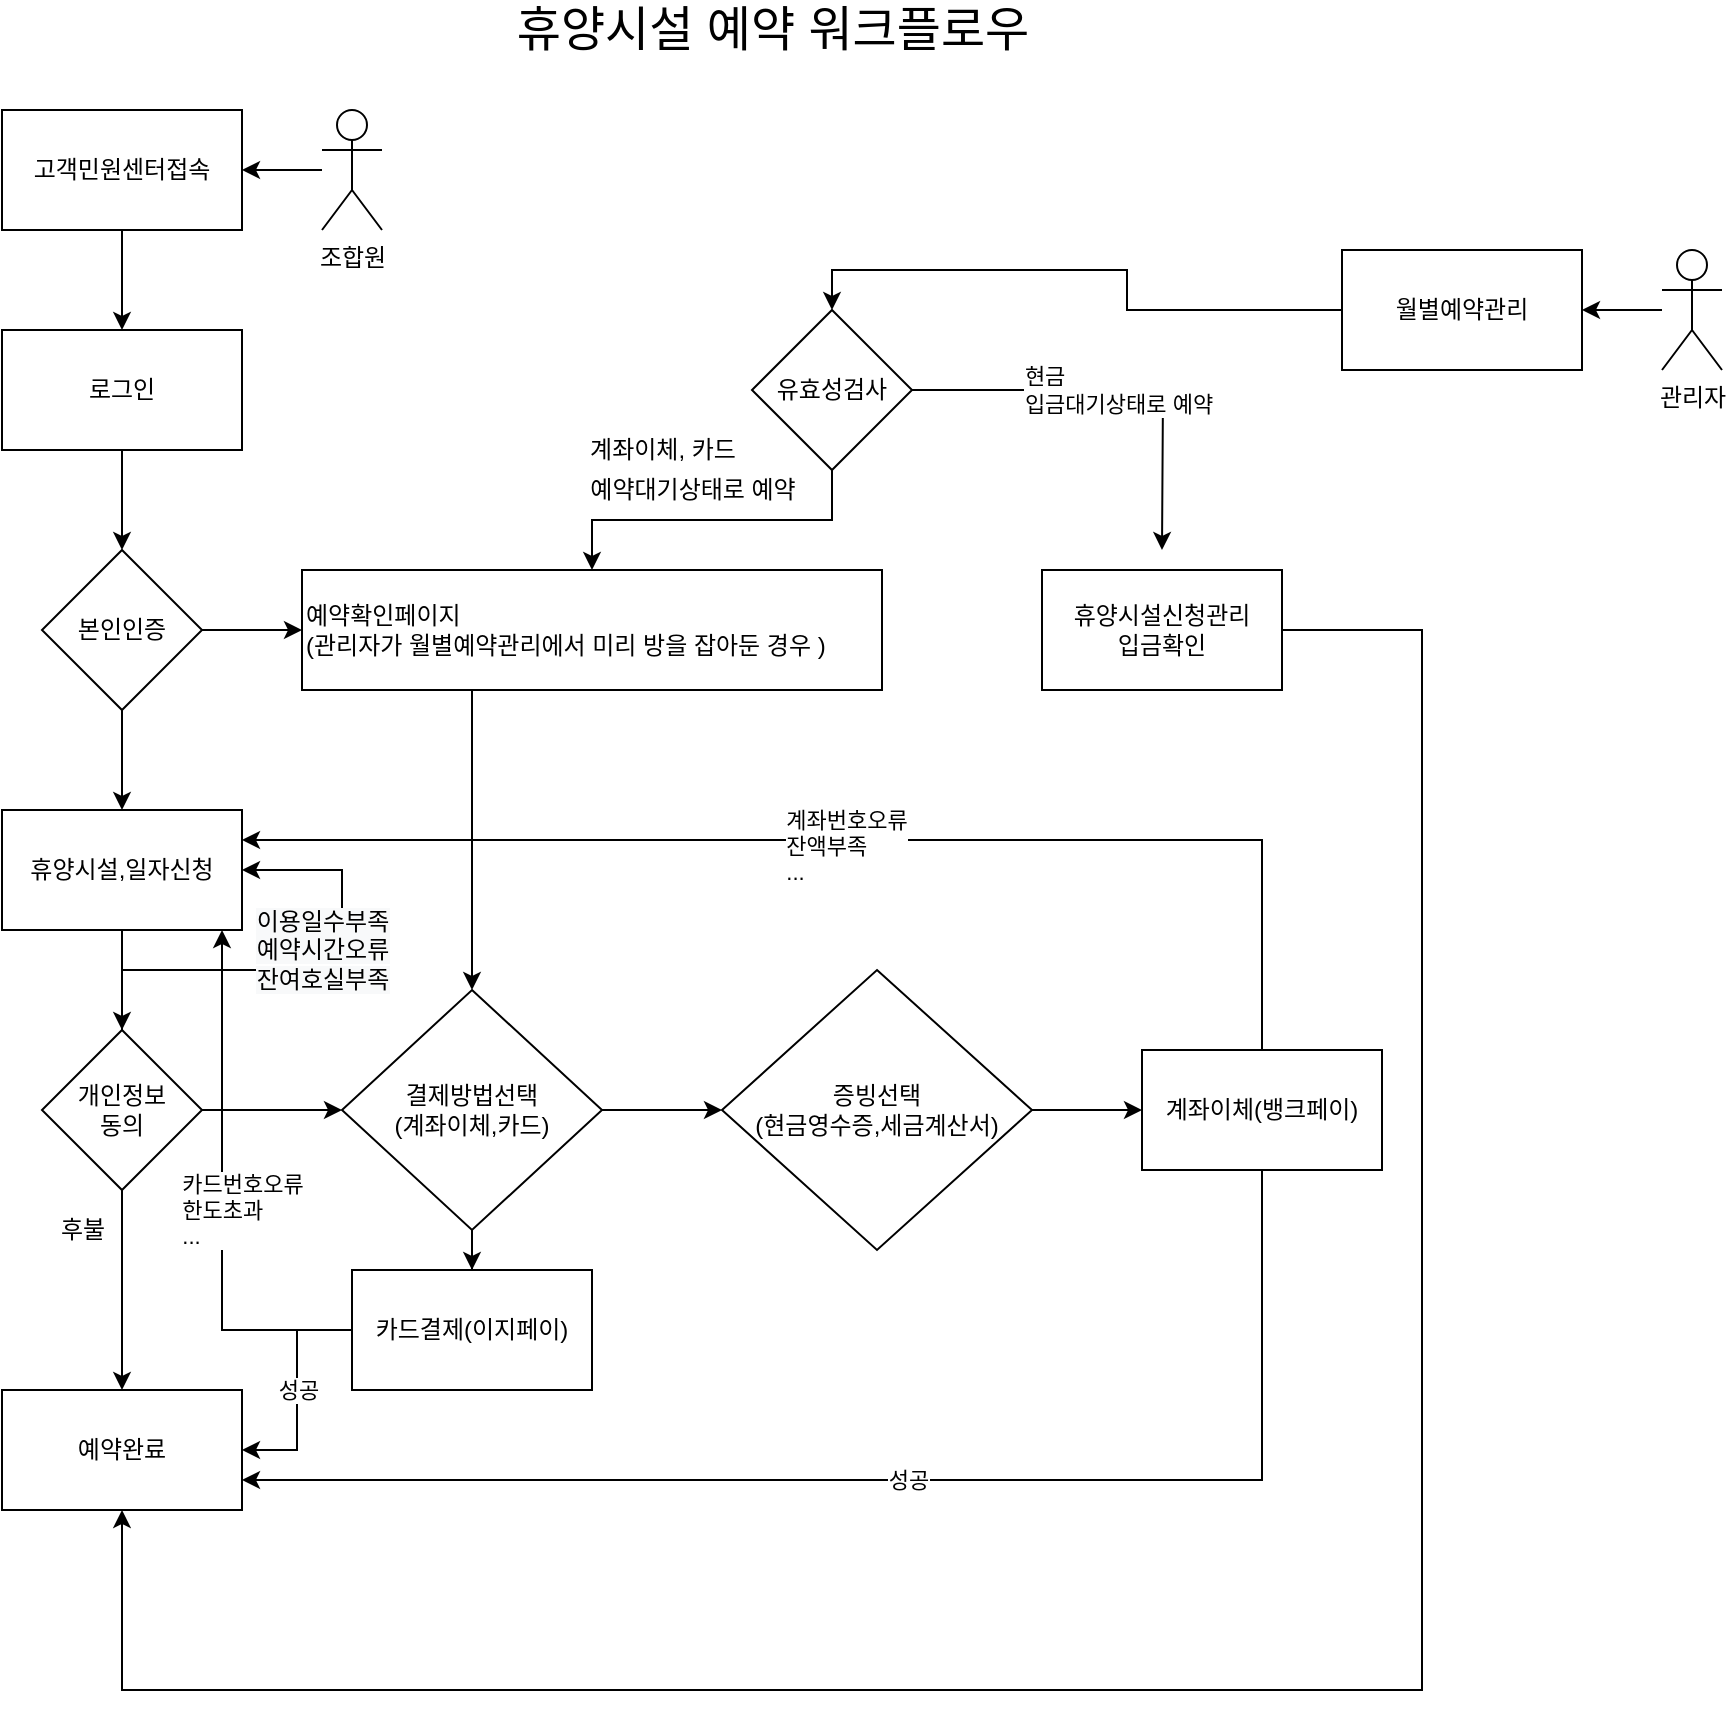 <mxfile version="14.1.2" type="github">
  <diagram name="Page-1" id="2a216829-ef6e-dabb-86c1-c78162f3ba2b">
    <mxGraphModel dx="1662" dy="762" grid="1" gridSize="10" guides="1" tooltips="1" connect="1" arrows="1" fold="1" page="1" pageScale="1" pageWidth="850" pageHeight="1100" background="#ffffff" math="0" shadow="0">
      <root>
        <mxCell id="0" />
        <mxCell id="1" parent="0" />
        <mxCell id="3F3cI6WpM6ZBSe5bBxyq-3" style="edgeStyle=orthogonalEdgeStyle;rounded=0;orthogonalLoop=1;jettySize=auto;html=1;entryX=0.5;entryY=0;entryDx=0;entryDy=0;" edge="1" parent="1" source="3F3cI6WpM6ZBSe5bBxyq-1" target="3F3cI6WpM6ZBSe5bBxyq-2">
          <mxGeometry relative="1" as="geometry" />
        </mxCell>
        <mxCell id="3F3cI6WpM6ZBSe5bBxyq-1" value="고객민원센터접속" style="rounded=0;whiteSpace=wrap;html=1;" vertex="1" parent="1">
          <mxGeometry x="40" y="140" width="120" height="60" as="geometry" />
        </mxCell>
        <mxCell id="3F3cI6WpM6ZBSe5bBxyq-5" style="edgeStyle=orthogonalEdgeStyle;rounded=0;orthogonalLoop=1;jettySize=auto;html=1;entryX=0.5;entryY=0;entryDx=0;entryDy=0;" edge="1" parent="1" source="3F3cI6WpM6ZBSe5bBxyq-2" target="3F3cI6WpM6ZBSe5bBxyq-4">
          <mxGeometry relative="1" as="geometry" />
        </mxCell>
        <mxCell id="3F3cI6WpM6ZBSe5bBxyq-2" value="로그인" style="rounded=0;whiteSpace=wrap;html=1;" vertex="1" parent="1">
          <mxGeometry x="40" y="250" width="120" height="60" as="geometry" />
        </mxCell>
        <mxCell id="3F3cI6WpM6ZBSe5bBxyq-10" style="edgeStyle=orthogonalEdgeStyle;rounded=0;orthogonalLoop=1;jettySize=auto;html=1;entryX=0.5;entryY=0;entryDx=0;entryDy=0;" edge="1" parent="1" source="3F3cI6WpM6ZBSe5bBxyq-4" target="3F3cI6WpM6ZBSe5bBxyq-9">
          <mxGeometry relative="1" as="geometry" />
        </mxCell>
        <mxCell id="3F3cI6WpM6ZBSe5bBxyq-81" style="edgeStyle=orthogonalEdgeStyle;rounded=0;orthogonalLoop=1;jettySize=auto;html=1;entryX=0;entryY=0.5;entryDx=0;entryDy=0;" edge="1" parent="1" source="3F3cI6WpM6ZBSe5bBxyq-4" target="3F3cI6WpM6ZBSe5bBxyq-80">
          <mxGeometry relative="1" as="geometry" />
        </mxCell>
        <mxCell id="3F3cI6WpM6ZBSe5bBxyq-4" value="본인인증" style="rhombus;whiteSpace=wrap;html=1;" vertex="1" parent="1">
          <mxGeometry x="60" y="360" width="80" height="80" as="geometry" />
        </mxCell>
        <mxCell id="3F3cI6WpM6ZBSe5bBxyq-12" style="edgeStyle=orthogonalEdgeStyle;rounded=0;orthogonalLoop=1;jettySize=auto;html=1;entryX=0.5;entryY=0;entryDx=0;entryDy=0;" edge="1" parent="1" source="3F3cI6WpM6ZBSe5bBxyq-9">
          <mxGeometry relative="1" as="geometry">
            <mxPoint x="100" y="600" as="targetPoint" />
          </mxGeometry>
        </mxCell>
        <mxCell id="3F3cI6WpM6ZBSe5bBxyq-9" value="휴양시설,일자신청" style="rounded=0;whiteSpace=wrap;html=1;" vertex="1" parent="1">
          <mxGeometry x="40" y="490" width="120" height="60" as="geometry" />
        </mxCell>
        <mxCell id="3F3cI6WpM6ZBSe5bBxyq-26" style="edgeStyle=orthogonalEdgeStyle;rounded=0;orthogonalLoop=1;jettySize=auto;html=1;" edge="1" parent="1" source="3F3cI6WpM6ZBSe5bBxyq-11" target="3F3cI6WpM6ZBSe5bBxyq-25">
          <mxGeometry relative="1" as="geometry" />
        </mxCell>
        <mxCell id="3F3cI6WpM6ZBSe5bBxyq-34" style="edgeStyle=orthogonalEdgeStyle;rounded=0;orthogonalLoop=1;jettySize=auto;html=1;entryX=1;entryY=0.5;entryDx=0;entryDy=0;" edge="1" parent="1" source="3F3cI6WpM6ZBSe5bBxyq-11" target="3F3cI6WpM6ZBSe5bBxyq-9">
          <mxGeometry relative="1" as="geometry">
            <mxPoint x="180" y="520" as="targetPoint" />
            <Array as="points">
              <mxPoint x="100" y="570" />
              <mxPoint x="210" y="570" />
              <mxPoint x="210" y="520" />
            </Array>
          </mxGeometry>
        </mxCell>
        <mxCell id="3F3cI6WpM6ZBSe5bBxyq-63" value="&lt;span style=&quot;font-size: 12px ; background-color: rgb(248 , 249 , 250)&quot;&gt;이용일수부족&lt;/span&gt;&lt;br style=&quot;font-size: 12px ; background-color: rgb(248 , 249 , 250)&quot;&gt;&lt;span style=&quot;font-size: 12px ; background-color: rgb(248 , 249 , 250)&quot;&gt;예약시간오류&lt;/span&gt;&lt;br style=&quot;font-size: 12px ; background-color: rgb(248 , 249 , 250)&quot;&gt;&lt;span style=&quot;font-size: 12px ; background-color: rgb(248 , 249 , 250)&quot;&gt;잔여호실부족&lt;/span&gt;" style="edgeLabel;html=1;align=center;verticalAlign=middle;resizable=0;points=[];" vertex="1" connectable="0" parent="3F3cI6WpM6ZBSe5bBxyq-34">
          <mxGeometry x="-0.233" y="1" relative="1" as="geometry">
            <mxPoint x="38" y="-9" as="offset" />
          </mxGeometry>
        </mxCell>
        <mxCell id="3F3cI6WpM6ZBSe5bBxyq-37" style="edgeStyle=orthogonalEdgeStyle;rounded=0;orthogonalLoop=1;jettySize=auto;html=1;entryX=0;entryY=0.5;entryDx=0;entryDy=0;" edge="1" parent="1" source="3F3cI6WpM6ZBSe5bBxyq-11" target="3F3cI6WpM6ZBSe5bBxyq-38">
          <mxGeometry relative="1" as="geometry">
            <mxPoint x="200" y="640" as="targetPoint" />
          </mxGeometry>
        </mxCell>
        <mxCell id="3F3cI6WpM6ZBSe5bBxyq-11" value="개인정보&lt;br&gt;동의" style="rhombus;whiteSpace=wrap;html=1;" vertex="1" parent="1">
          <mxGeometry x="60" y="600" width="80" height="80" as="geometry" />
        </mxCell>
        <mxCell id="3F3cI6WpM6ZBSe5bBxyq-25" value="예약완료" style="rounded=0;whiteSpace=wrap;html=1;" vertex="1" parent="1">
          <mxGeometry x="40" y="780" width="120" height="60" as="geometry" />
        </mxCell>
        <mxCell id="3F3cI6WpM6ZBSe5bBxyq-27" value="후불" style="text;html=1;align=center;verticalAlign=middle;resizable=0;points=[];autosize=1;" vertex="1" parent="1">
          <mxGeometry x="60" y="690" width="40" height="20" as="geometry" />
        </mxCell>
        <mxCell id="3F3cI6WpM6ZBSe5bBxyq-40" style="edgeStyle=orthogonalEdgeStyle;rounded=0;orthogonalLoop=1;jettySize=auto;html=1;entryX=0;entryY=0.5;entryDx=0;entryDy=0;" edge="1" parent="1" source="3F3cI6WpM6ZBSe5bBxyq-38" target="3F3cI6WpM6ZBSe5bBxyq-66">
          <mxGeometry relative="1" as="geometry">
            <mxPoint x="410" y="640" as="targetPoint" />
            <Array as="points" />
          </mxGeometry>
        </mxCell>
        <mxCell id="3F3cI6WpM6ZBSe5bBxyq-70" style="edgeStyle=orthogonalEdgeStyle;rounded=0;orthogonalLoop=1;jettySize=auto;html=1;" edge="1" parent="1" source="3F3cI6WpM6ZBSe5bBxyq-38" target="3F3cI6WpM6ZBSe5bBxyq-69">
          <mxGeometry relative="1" as="geometry" />
        </mxCell>
        <mxCell id="3F3cI6WpM6ZBSe5bBxyq-38" value="결제방법선택&lt;br&gt;(계좌이체,카드)" style="rhombus;whiteSpace=wrap;html=1;" vertex="1" parent="1">
          <mxGeometry x="210" y="580" width="130" height="120" as="geometry" />
        </mxCell>
        <mxCell id="3F3cI6WpM6ZBSe5bBxyq-68" value="성공" style="edgeStyle=orthogonalEdgeStyle;rounded=0;orthogonalLoop=1;jettySize=auto;html=1;entryX=1;entryY=0.75;entryDx=0;entryDy=0;" edge="1" parent="1" source="3F3cI6WpM6ZBSe5bBxyq-65" target="3F3cI6WpM6ZBSe5bBxyq-25">
          <mxGeometry relative="1" as="geometry">
            <Array as="points">
              <mxPoint x="670" y="825" />
            </Array>
          </mxGeometry>
        </mxCell>
        <mxCell id="3F3cI6WpM6ZBSe5bBxyq-117" style="edgeStyle=orthogonalEdgeStyle;rounded=0;orthogonalLoop=1;jettySize=auto;html=1;entryX=1;entryY=0.25;entryDx=0;entryDy=0;" edge="1" parent="1" source="3F3cI6WpM6ZBSe5bBxyq-65" target="3F3cI6WpM6ZBSe5bBxyq-9">
          <mxGeometry relative="1" as="geometry">
            <Array as="points">
              <mxPoint x="670" y="505" />
            </Array>
          </mxGeometry>
        </mxCell>
        <mxCell id="3F3cI6WpM6ZBSe5bBxyq-118" value="&lt;div style=&quot;text-align: left&quot;&gt;계좌번호오류&lt;/div&gt;&lt;div style=&quot;text-align: left&quot;&gt;잔액부족&lt;/div&gt;&lt;div style=&quot;text-align: left&quot;&gt;...&lt;/div&gt;" style="edgeLabel;html=1;align=center;verticalAlign=middle;resizable=0;points=[];" vertex="1" connectable="0" parent="3F3cI6WpM6ZBSe5bBxyq-117">
          <mxGeometry x="0.018" y="3" relative="1" as="geometry">
            <mxPoint as="offset" />
          </mxGeometry>
        </mxCell>
        <mxCell id="3F3cI6WpM6ZBSe5bBxyq-65" value="계좌이체(뱅크페이)" style="whiteSpace=wrap;html=1;" vertex="1" parent="1">
          <mxGeometry x="610" y="610" width="120" height="60" as="geometry" />
        </mxCell>
        <mxCell id="3F3cI6WpM6ZBSe5bBxyq-67" style="edgeStyle=orthogonalEdgeStyle;rounded=0;orthogonalLoop=1;jettySize=auto;html=1;entryX=0;entryY=0.5;entryDx=0;entryDy=0;" edge="1" parent="1" source="3F3cI6WpM6ZBSe5bBxyq-66" target="3F3cI6WpM6ZBSe5bBxyq-65">
          <mxGeometry relative="1" as="geometry" />
        </mxCell>
        <mxCell id="3F3cI6WpM6ZBSe5bBxyq-66" value="증빙선택&lt;br&gt;(현금영수증,세금계산서)" style="rhombus;whiteSpace=wrap;html=1;" vertex="1" parent="1">
          <mxGeometry x="400" y="570" width="155" height="140" as="geometry" />
        </mxCell>
        <mxCell id="3F3cI6WpM6ZBSe5bBxyq-71" value="성공" style="edgeStyle=orthogonalEdgeStyle;rounded=0;orthogonalLoop=1;jettySize=auto;html=1;" edge="1" parent="1" source="3F3cI6WpM6ZBSe5bBxyq-69" target="3F3cI6WpM6ZBSe5bBxyq-25">
          <mxGeometry relative="1" as="geometry" />
        </mxCell>
        <mxCell id="3F3cI6WpM6ZBSe5bBxyq-115" style="edgeStyle=orthogonalEdgeStyle;rounded=0;orthogonalLoop=1;jettySize=auto;html=1;exitX=0.25;exitY=0;exitDx=0;exitDy=0;" edge="1" parent="1" source="3F3cI6WpM6ZBSe5bBxyq-69" target="3F3cI6WpM6ZBSe5bBxyq-9">
          <mxGeometry relative="1" as="geometry">
            <Array as="points">
              <mxPoint x="245" y="750" />
              <mxPoint x="150" y="750" />
            </Array>
          </mxGeometry>
        </mxCell>
        <mxCell id="3F3cI6WpM6ZBSe5bBxyq-116" value="&lt;div style=&quot;text-align: left&quot;&gt;카드번호오류&lt;/div&gt;&lt;div style=&quot;text-align: left&quot;&gt;한도초과&amp;nbsp;&lt;/div&gt;&lt;div style=&quot;text-align: left&quot;&gt;...&lt;/div&gt;" style="edgeLabel;html=1;align=center;verticalAlign=middle;resizable=0;points=[];" vertex="1" connectable="0" parent="3F3cI6WpM6ZBSe5bBxyq-115">
          <mxGeometry x="0.114" y="-5" relative="1" as="geometry">
            <mxPoint x="5" y="-4" as="offset" />
          </mxGeometry>
        </mxCell>
        <mxCell id="3F3cI6WpM6ZBSe5bBxyq-69" value="카드결제(이지페이)" style="rounded=0;whiteSpace=wrap;html=1;" vertex="1" parent="1">
          <mxGeometry x="215" y="720" width="120" height="60" as="geometry" />
        </mxCell>
        <mxCell id="3F3cI6WpM6ZBSe5bBxyq-73" value="&lt;font style=&quot;font-size: 24px&quot;&gt;휴양시설 예약 워크플로우&lt;/font&gt;" style="text;html=1;align=center;verticalAlign=middle;resizable=0;points=[];autosize=1;" vertex="1" parent="1">
          <mxGeometry x="280" y="90" width="290" height="20" as="geometry" />
        </mxCell>
        <mxCell id="3F3cI6WpM6ZBSe5bBxyq-79" style="edgeStyle=orthogonalEdgeStyle;rounded=0;orthogonalLoop=1;jettySize=auto;html=1;" edge="1" parent="1" source="3F3cI6WpM6ZBSe5bBxyq-78" target="3F3cI6WpM6ZBSe5bBxyq-1">
          <mxGeometry relative="1" as="geometry" />
        </mxCell>
        <mxCell id="3F3cI6WpM6ZBSe5bBxyq-78" value="조합원" style="shape=umlActor;verticalLabelPosition=bottom;verticalAlign=top;html=1;outlineConnect=0;" vertex="1" parent="1">
          <mxGeometry x="200" y="140" width="30" height="60" as="geometry" />
        </mxCell>
        <mxCell id="3F3cI6WpM6ZBSe5bBxyq-91" style="edgeStyle=orthogonalEdgeStyle;rounded=0;orthogonalLoop=1;jettySize=auto;html=1;entryX=0.5;entryY=0;entryDx=0;entryDy=0;" edge="1" parent="1" source="3F3cI6WpM6ZBSe5bBxyq-80" target="3F3cI6WpM6ZBSe5bBxyq-38">
          <mxGeometry relative="1" as="geometry">
            <Array as="points">
              <mxPoint x="275" y="450" />
              <mxPoint x="275" y="450" />
            </Array>
          </mxGeometry>
        </mxCell>
        <mxCell id="3F3cI6WpM6ZBSe5bBxyq-80" value="예약확인페이지&lt;br&gt;(관리자가 월별예약관리에서 미리 방을 잡아둔 경우 )" style="whiteSpace=wrap;html=1;align=left;" vertex="1" parent="1">
          <mxGeometry x="190" y="370" width="290" height="60" as="geometry" />
        </mxCell>
        <mxCell id="3F3cI6WpM6ZBSe5bBxyq-100" style="edgeStyle=orthogonalEdgeStyle;rounded=0;orthogonalLoop=1;jettySize=auto;html=1;entryX=1;entryY=0.5;entryDx=0;entryDy=0;" edge="1" parent="1" source="3F3cI6WpM6ZBSe5bBxyq-83" target="3F3cI6WpM6ZBSe5bBxyq-90">
          <mxGeometry relative="1" as="geometry" />
        </mxCell>
        <mxCell id="3F3cI6WpM6ZBSe5bBxyq-83" value="관리자" style="shape=umlActor;verticalLabelPosition=bottom;verticalAlign=top;html=1;outlineConnect=0;" vertex="1" parent="1">
          <mxGeometry x="870" y="210" width="30" height="60" as="geometry" />
        </mxCell>
        <mxCell id="3F3cI6WpM6ZBSe5bBxyq-94" style="edgeStyle=orthogonalEdgeStyle;rounded=0;orthogonalLoop=1;jettySize=auto;html=1;entryX=0.5;entryY=0;entryDx=0;entryDy=0;" edge="1" parent="1" source="3F3cI6WpM6ZBSe5bBxyq-90" target="3F3cI6WpM6ZBSe5bBxyq-93">
          <mxGeometry relative="1" as="geometry" />
        </mxCell>
        <mxCell id="3F3cI6WpM6ZBSe5bBxyq-90" value="월별예약관리" style="rounded=0;whiteSpace=wrap;html=1;" vertex="1" parent="1">
          <mxGeometry x="710" y="210" width="120" height="60" as="geometry" />
        </mxCell>
        <mxCell id="3F3cI6WpM6ZBSe5bBxyq-112" style="edgeStyle=orthogonalEdgeStyle;rounded=0;orthogonalLoop=1;jettySize=auto;html=1;" edge="1" parent="1" source="3F3cI6WpM6ZBSe5bBxyq-93" target="3F3cI6WpM6ZBSe5bBxyq-80">
          <mxGeometry relative="1" as="geometry" />
        </mxCell>
        <mxCell id="3F3cI6WpM6ZBSe5bBxyq-113" value="&lt;div style=&quot;text-align: left&quot;&gt;현금&lt;/div&gt;&lt;div style=&quot;text-align: left&quot;&gt;입금대기상태로 예약&lt;/div&gt;" style="edgeStyle=orthogonalEdgeStyle;rounded=0;orthogonalLoop=1;jettySize=auto;html=1;" edge="1" parent="1" source="3F3cI6WpM6ZBSe5bBxyq-93">
          <mxGeometry relative="1" as="geometry">
            <mxPoint x="620" y="360" as="targetPoint" />
          </mxGeometry>
        </mxCell>
        <mxCell id="3F3cI6WpM6ZBSe5bBxyq-93" value="유효성검사" style="rhombus;whiteSpace=wrap;html=1;" vertex="1" parent="1">
          <mxGeometry x="415" y="240" width="80" height="80" as="geometry" />
        </mxCell>
        <mxCell id="3F3cI6WpM6ZBSe5bBxyq-101" value="계좌이체, 카드" style="text;html=1;align=center;verticalAlign=middle;resizable=0;points=[];autosize=1;" vertex="1" parent="1">
          <mxGeometry x="325" y="300" width="90" height="20" as="geometry" />
        </mxCell>
        <mxCell id="3F3cI6WpM6ZBSe5bBxyq-97" value="예약대기상태로 예약" style="text;html=1;align=center;verticalAlign=middle;resizable=0;points=[];autosize=1;" vertex="1" parent="1">
          <mxGeometry x="320" y="320" width="130" height="20" as="geometry" />
        </mxCell>
        <mxCell id="3F3cI6WpM6ZBSe5bBxyq-120" style="edgeStyle=orthogonalEdgeStyle;rounded=0;orthogonalLoop=1;jettySize=auto;html=1;" edge="1" parent="1" source="3F3cI6WpM6ZBSe5bBxyq-114" target="3F3cI6WpM6ZBSe5bBxyq-25">
          <mxGeometry relative="1" as="geometry">
            <Array as="points">
              <mxPoint x="750" y="400" />
              <mxPoint x="750" y="930" />
              <mxPoint x="100" y="930" />
            </Array>
          </mxGeometry>
        </mxCell>
        <mxCell id="3F3cI6WpM6ZBSe5bBxyq-114" value="휴양시설신청관리&lt;br&gt;입금확인" style="whiteSpace=wrap;html=1;" vertex="1" parent="1">
          <mxGeometry x="560" y="370" width="120" height="60" as="geometry" />
        </mxCell>
      </root>
    </mxGraphModel>
  </diagram>
</mxfile>

